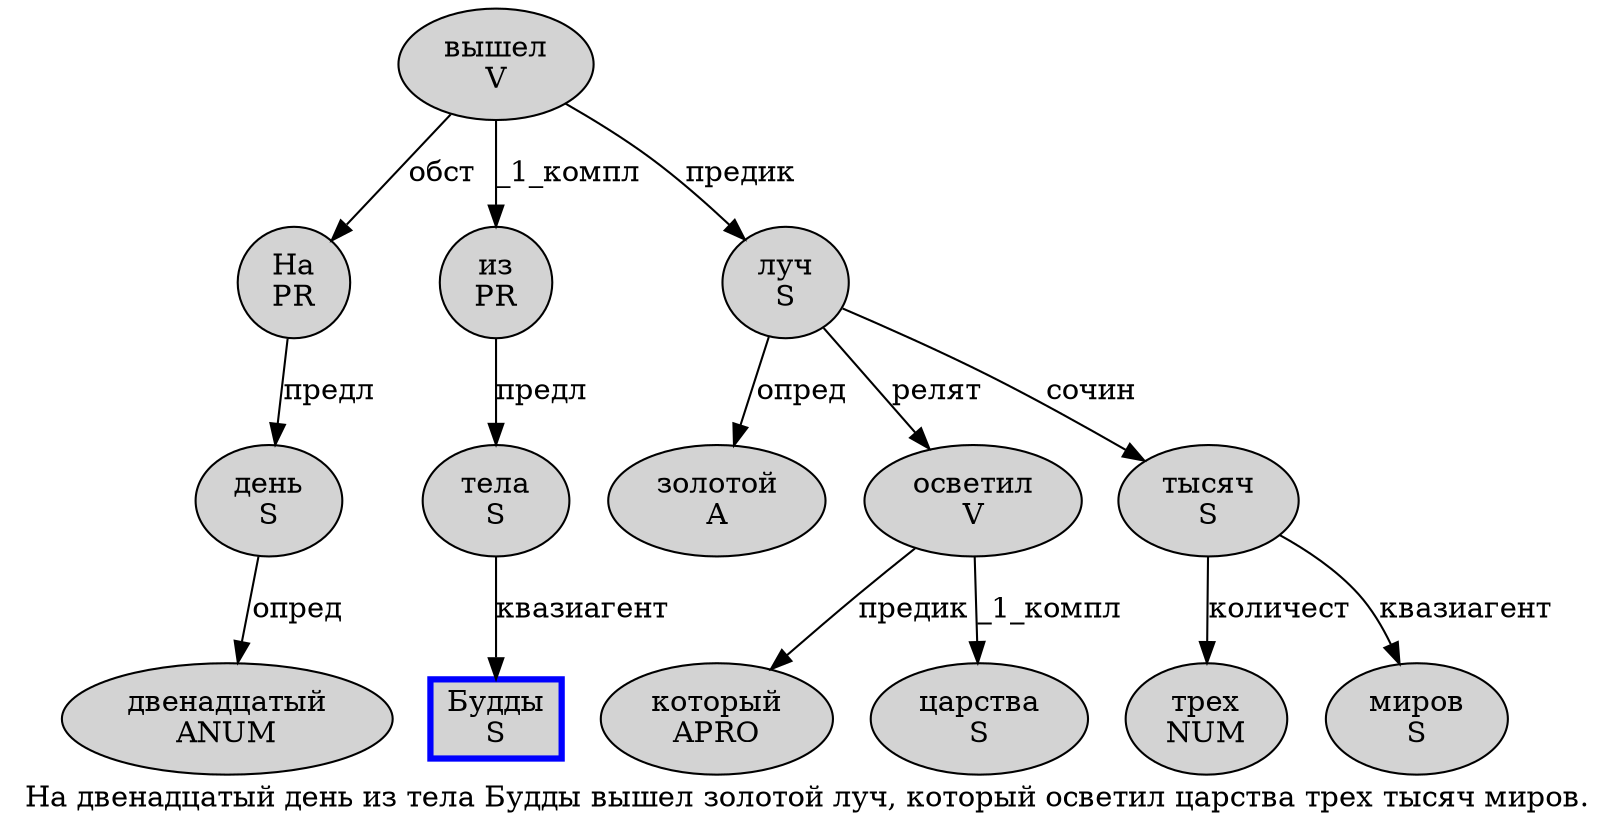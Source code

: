 digraph SENTENCE_614 {
	graph [label="На двенадцатый день из тела Будды вышел золотой луч, который осветил царства трех тысяч миров."]
	node [style=filled]
		0 [label="На
PR" color="" fillcolor=lightgray penwidth=1 shape=ellipse]
		1 [label="двенадцатый
ANUM" color="" fillcolor=lightgray penwidth=1 shape=ellipse]
		2 [label="день
S" color="" fillcolor=lightgray penwidth=1 shape=ellipse]
		3 [label="из
PR" color="" fillcolor=lightgray penwidth=1 shape=ellipse]
		4 [label="тела
S" color="" fillcolor=lightgray penwidth=1 shape=ellipse]
		5 [label="Будды
S" color=blue fillcolor=lightgray penwidth=3 shape=box]
		6 [label="вышел
V" color="" fillcolor=lightgray penwidth=1 shape=ellipse]
		7 [label="золотой
A" color="" fillcolor=lightgray penwidth=1 shape=ellipse]
		8 [label="луч
S" color="" fillcolor=lightgray penwidth=1 shape=ellipse]
		10 [label="который
APRO" color="" fillcolor=lightgray penwidth=1 shape=ellipse]
		11 [label="осветил
V" color="" fillcolor=lightgray penwidth=1 shape=ellipse]
		12 [label="царства
S" color="" fillcolor=lightgray penwidth=1 shape=ellipse]
		13 [label="трех
NUM" color="" fillcolor=lightgray penwidth=1 shape=ellipse]
		14 [label="тысяч
S" color="" fillcolor=lightgray penwidth=1 shape=ellipse]
		15 [label="миров
S" color="" fillcolor=lightgray penwidth=1 shape=ellipse]
			14 -> 13 [label="количест"]
			14 -> 15 [label="квазиагент"]
			11 -> 10 [label="предик"]
			11 -> 12 [label="_1_компл"]
			6 -> 0 [label="обст"]
			6 -> 3 [label="_1_компл"]
			6 -> 8 [label="предик"]
			2 -> 1 [label="опред"]
			4 -> 5 [label="квазиагент"]
			3 -> 4 [label="предл"]
			8 -> 7 [label="опред"]
			8 -> 11 [label="релят"]
			8 -> 14 [label="сочин"]
			0 -> 2 [label="предл"]
}